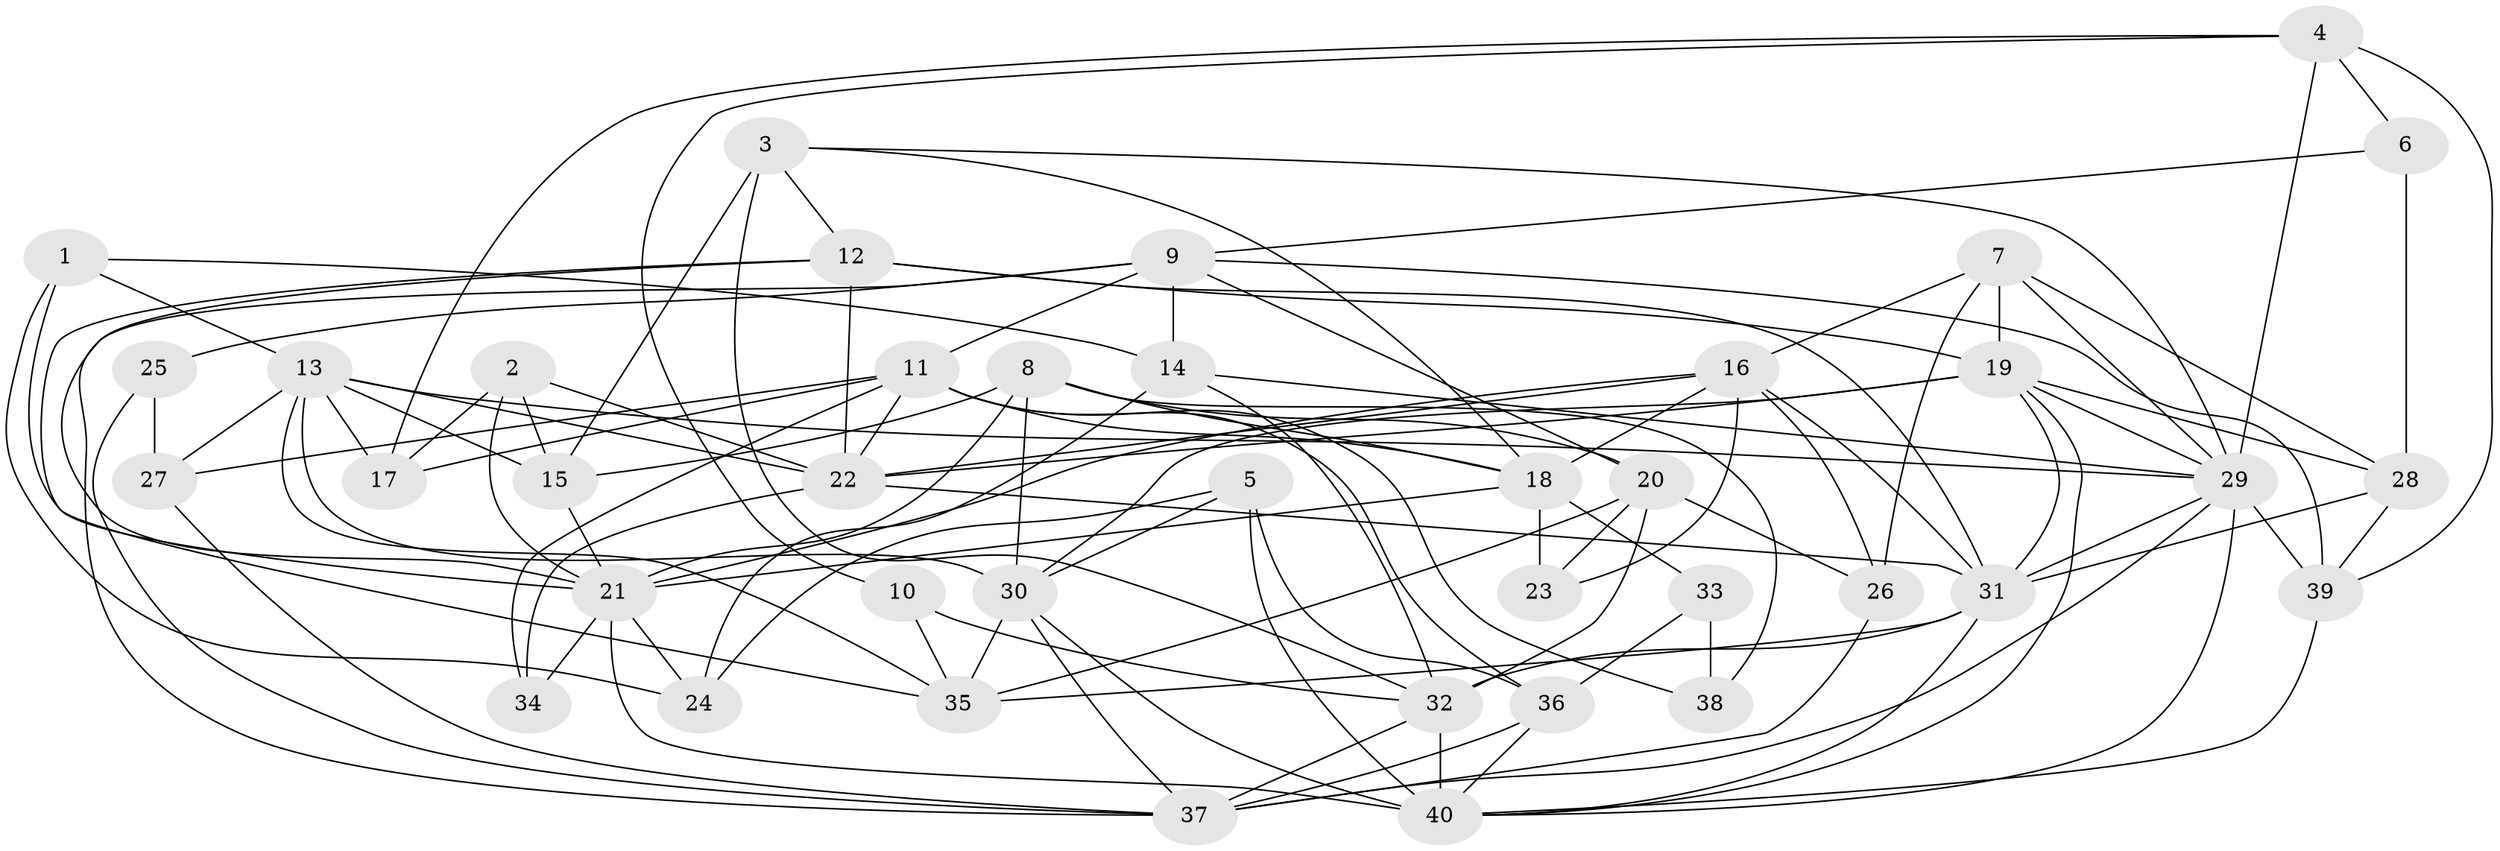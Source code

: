 // original degree distribution, {5: 0.16, 3: 0.32, 2: 0.09, 6: 0.07, 4: 0.3, 7: 0.04, 8: 0.02}
// Generated by graph-tools (version 1.1) at 2025/37/03/04/25 23:37:11]
// undirected, 40 vertices, 113 edges
graph export_dot {
  node [color=gray90,style=filled];
  1;
  2;
  3;
  4;
  5;
  6;
  7;
  8;
  9;
  10;
  11;
  12;
  13;
  14;
  15;
  16;
  17;
  18;
  19;
  20;
  21;
  22;
  23;
  24;
  25;
  26;
  27;
  28;
  29;
  30;
  31;
  32;
  33;
  34;
  35;
  36;
  37;
  38;
  39;
  40;
  1 -- 13 [weight=1.0];
  1 -- 14 [weight=1.0];
  1 -- 21 [weight=1.0];
  1 -- 24 [weight=1.0];
  2 -- 15 [weight=1.0];
  2 -- 17 [weight=1.0];
  2 -- 21 [weight=1.0];
  2 -- 22 [weight=1.0];
  3 -- 12 [weight=1.0];
  3 -- 15 [weight=3.0];
  3 -- 18 [weight=1.0];
  3 -- 29 [weight=1.0];
  3 -- 32 [weight=1.0];
  4 -- 6 [weight=1.0];
  4 -- 10 [weight=1.0];
  4 -- 17 [weight=1.0];
  4 -- 29 [weight=1.0];
  4 -- 39 [weight=1.0];
  5 -- 24 [weight=1.0];
  5 -- 30 [weight=1.0];
  5 -- 36 [weight=1.0];
  5 -- 40 [weight=2.0];
  6 -- 9 [weight=1.0];
  6 -- 28 [weight=1.0];
  7 -- 16 [weight=1.0];
  7 -- 19 [weight=2.0];
  7 -- 26 [weight=1.0];
  7 -- 28 [weight=1.0];
  7 -- 29 [weight=1.0];
  8 -- 15 [weight=2.0];
  8 -- 18 [weight=1.0];
  8 -- 20 [weight=1.0];
  8 -- 21 [weight=1.0];
  8 -- 30 [weight=1.0];
  8 -- 38 [weight=1.0];
  9 -- 11 [weight=1.0];
  9 -- 14 [weight=1.0];
  9 -- 20 [weight=1.0];
  9 -- 25 [weight=1.0];
  9 -- 37 [weight=1.0];
  9 -- 39 [weight=1.0];
  10 -- 32 [weight=1.0];
  10 -- 35 [weight=2.0];
  11 -- 17 [weight=1.0];
  11 -- 18 [weight=1.0];
  11 -- 22 [weight=2.0];
  11 -- 27 [weight=1.0];
  11 -- 34 [weight=1.0];
  11 -- 36 [weight=1.0];
  11 -- 38 [weight=1.0];
  12 -- 19 [weight=3.0];
  12 -- 21 [weight=2.0];
  12 -- 22 [weight=1.0];
  12 -- 31 [weight=1.0];
  12 -- 35 [weight=1.0];
  13 -- 15 [weight=1.0];
  13 -- 17 [weight=1.0];
  13 -- 22 [weight=1.0];
  13 -- 27 [weight=1.0];
  13 -- 29 [weight=1.0];
  13 -- 30 [weight=1.0];
  13 -- 35 [weight=1.0];
  14 -- 24 [weight=1.0];
  14 -- 29 [weight=1.0];
  14 -- 32 [weight=1.0];
  15 -- 21 [weight=1.0];
  16 -- 18 [weight=1.0];
  16 -- 21 [weight=1.0];
  16 -- 22 [weight=1.0];
  16 -- 23 [weight=1.0];
  16 -- 26 [weight=1.0];
  16 -- 31 [weight=1.0];
  18 -- 21 [weight=1.0];
  18 -- 23 [weight=2.0];
  18 -- 33 [weight=1.0];
  19 -- 22 [weight=2.0];
  19 -- 28 [weight=1.0];
  19 -- 29 [weight=1.0];
  19 -- 30 [weight=2.0];
  19 -- 31 [weight=1.0];
  19 -- 40 [weight=1.0];
  20 -- 23 [weight=1.0];
  20 -- 26 [weight=1.0];
  20 -- 32 [weight=2.0];
  20 -- 35 [weight=1.0];
  21 -- 24 [weight=2.0];
  21 -- 34 [weight=1.0];
  21 -- 40 [weight=2.0];
  22 -- 31 [weight=2.0];
  22 -- 34 [weight=1.0];
  25 -- 27 [weight=1.0];
  25 -- 37 [weight=1.0];
  26 -- 37 [weight=1.0];
  27 -- 37 [weight=1.0];
  28 -- 31 [weight=1.0];
  28 -- 39 [weight=1.0];
  29 -- 31 [weight=1.0];
  29 -- 37 [weight=1.0];
  29 -- 39 [weight=1.0];
  29 -- 40 [weight=1.0];
  30 -- 35 [weight=1.0];
  30 -- 37 [weight=1.0];
  30 -- 40 [weight=1.0];
  31 -- 32 [weight=5.0];
  31 -- 35 [weight=2.0];
  31 -- 40 [weight=1.0];
  32 -- 37 [weight=1.0];
  32 -- 40 [weight=1.0];
  33 -- 36 [weight=1.0];
  33 -- 38 [weight=1.0];
  36 -- 37 [weight=1.0];
  36 -- 40 [weight=1.0];
  39 -- 40 [weight=1.0];
}

